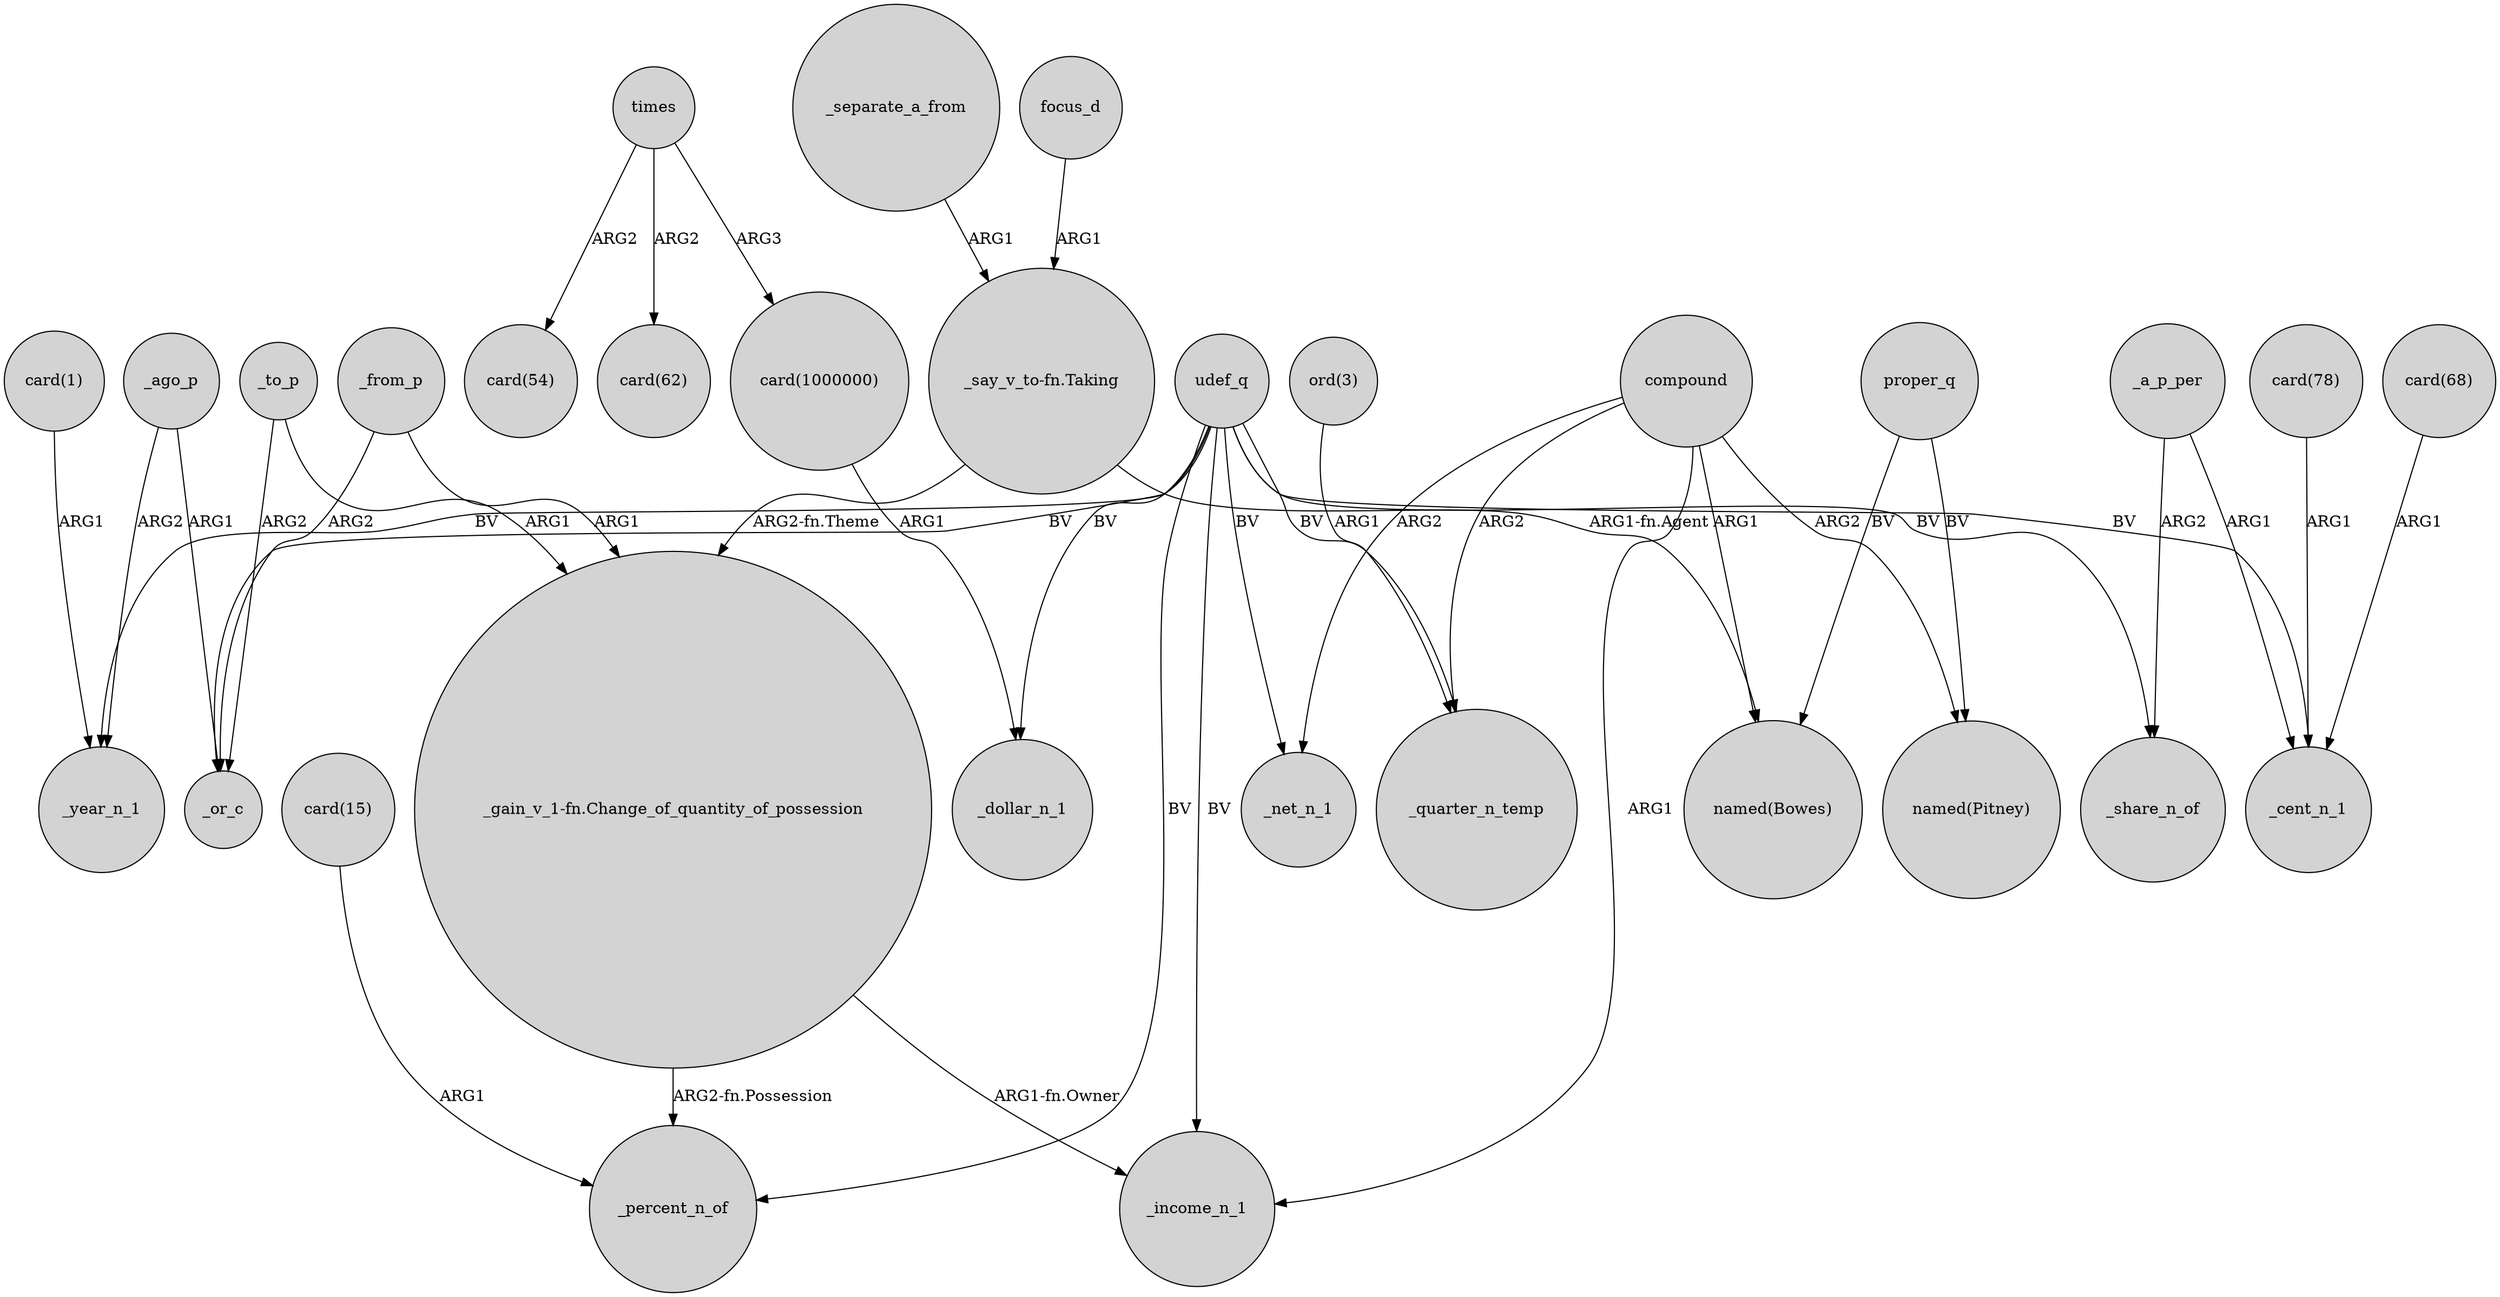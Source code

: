 digraph {
	node [shape=circle style=filled]
	_to_p -> _or_c [label=ARG2]
	compound -> _net_n_1 [label=ARG2]
	"ord(3)" -> _quarter_n_temp [label=ARG1]
	focus_d -> "_say_v_to-fn.Taking" [label=ARG1]
	_a_p_per -> _cent_n_1 [label=ARG1]
	"card(1)" -> _year_n_1 [label=ARG1]
	udef_q -> _income_n_1 [label=BV]
	compound -> "named(Pitney)" [label=ARG2]
	"_gain_v_1-fn.Change_of_quantity_of_possession" -> _income_n_1 [label="ARG1-fn.Owner"]
	times -> "card(1000000)" [label=ARG3]
	"card(68)" -> _cent_n_1 [label=ARG1]
	udef_q -> _cent_n_1 [label=BV]
	udef_q -> _or_c [label=BV]
	"_gain_v_1-fn.Change_of_quantity_of_possession" -> _percent_n_of [label="ARG2-fn.Possession"]
	compound -> _income_n_1 [label=ARG1]
	compound -> _quarter_n_temp [label=ARG2]
	_a_p_per -> _share_n_of [label=ARG2]
	times -> "card(62)" [label=ARG2]
	udef_q -> _percent_n_of [label=BV]
	compound -> "named(Bowes)" [label=ARG1]
	udef_q -> _share_n_of [label=BV]
	udef_q -> _net_n_1 [label=BV]
	times -> "card(54)" [label=ARG2]
	udef_q -> _dollar_n_1 [label=BV]
	"card(1000000)" -> _dollar_n_1 [label=ARG1]
	"card(15)" -> _percent_n_of [label=ARG1]
	_from_p -> _or_c [label=ARG2]
	udef_q -> _quarter_n_temp [label=BV]
	_ago_p -> _year_n_1 [label=ARG2]
	"_say_v_to-fn.Taking" -> "_gain_v_1-fn.Change_of_quantity_of_possession" [label="ARG2-fn.Theme"]
	udef_q -> _year_n_1 [label=BV]
	_separate_a_from -> "_say_v_to-fn.Taking" [label=ARG1]
	_ago_p -> _or_c [label=ARG1]
	proper_q -> "named(Pitney)" [label=BV]
	"card(78)" -> _cent_n_1 [label=ARG1]
	proper_q -> "named(Bowes)" [label=BV]
	_to_p -> "_gain_v_1-fn.Change_of_quantity_of_possession" [label=ARG1]
	"_say_v_to-fn.Taking" -> "named(Bowes)" [label="ARG1-fn.Agent"]
	_from_p -> "_gain_v_1-fn.Change_of_quantity_of_possession" [label=ARG1]
}

